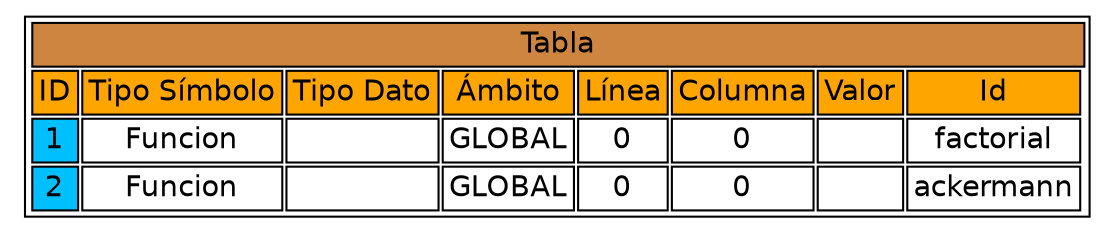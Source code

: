 digraph Table {
  node [shape=none fontname=Helvetica]
  n1 [label = <<table>
    <tr><td colspan="9" bgcolor="Peru">Tabla</td></tr>
    <tr><td bgcolor="orange">ID</td><td bgcolor="orange">Tipo Símbolo</td><td bgcolor="orange">Tipo Dato</td><td bgcolor="orange">Ámbito</td><td bgcolor="orange">Línea</td><td bgcolor="orange">Columna</td><td bgcolor="orange">Valor</td><td bgcolor="orange">Id</td></tr>    <tr><td bgcolor="#00bfff">1</td><td>Funcion</td><td> </td><td>GLOBAL</td><td>0</td><td>0</td><td> </td><td>factorial</td></tr>
    <tr><td bgcolor="#00bfff">2</td><td>Funcion</td><td> </td><td>GLOBAL</td><td>0</td><td>0</td><td> </td><td>ackermann</td></tr>
  </table>> ]
}
